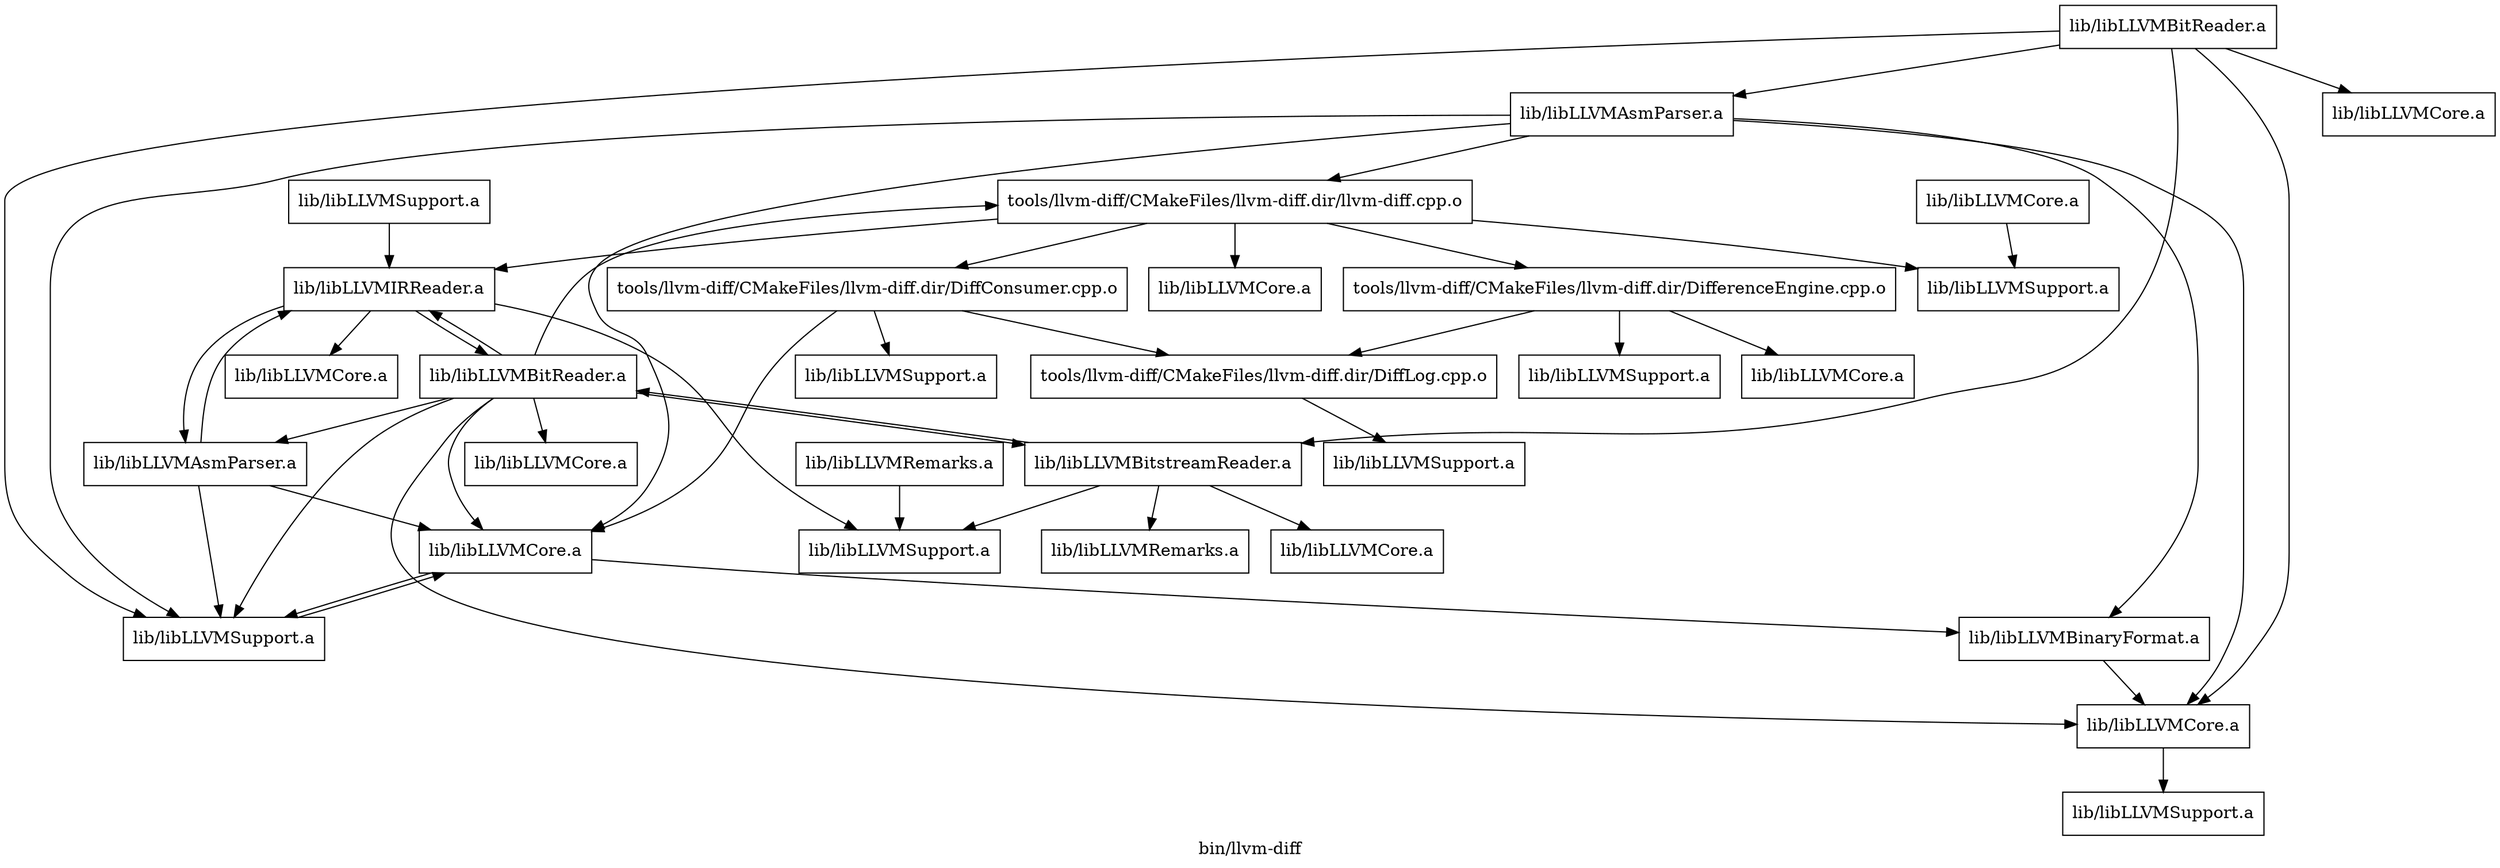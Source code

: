 digraph "bin/llvm-diff" {
	label="bin/llvm-diff";

	Node0x55d09eedd508 [shape=record,shape=record,label="{tools/llvm-diff/CMakeFiles/llvm-diff.dir/llvm-diff.cpp.o}"];
	Node0x55d09eedd508 -> Node0x55d09eeddf30;
	Node0x55d09eedd508 -> Node0x55d09eedb9d0;
	Node0x55d09eedd508 -> Node0x55d09eedbb70;
	Node0x55d09eedd508 -> Node0x55d09eed82f8;
	Node0x55d09eedd508 -> Node0x55d09eed8d20;
	Node0x55d09eeddf30 [shape=record,shape=record,label="{tools/llvm-diff/CMakeFiles/llvm-diff.dir/DiffConsumer.cpp.o}"];
	Node0x55d09eeddf30 -> Node0x55d09eedb010;
	Node0x55d09eeddf30 -> Node0x55d09eeda038;
	Node0x55d09eeddf30 -> Node0x55d09eeddab8;
	Node0x55d09eedb9d0 [shape=record,shape=record,label="{tools/llvm-diff/CMakeFiles/llvm-diff.dir/DifferenceEngine.cpp.o}"];
	Node0x55d09eedb9d0 -> Node0x55d09eedb010;
	Node0x55d09eedb9d0 -> Node0x55d09eed9cf8;
	Node0x55d09eedb9d0 -> Node0x55d09eed8568;
	Node0x55d09eedbb70 [shape=record,shape=record,label="{lib/libLLVMCore.a}"];
	Node0x55d09eed82f8 [shape=record,shape=record,label="{lib/libLLVMIRReader.a}"];
	Node0x55d09eed82f8 -> Node0x55d09eedaf40;
	Node0x55d09eed82f8 -> Node0x55d09eedd710;
	Node0x55d09eed82f8 -> Node0x55d09eed8910;
	Node0x55d09eed82f8 -> Node0x55d09eedb280;
	Node0x55d09eed8d20 [shape=record,shape=record,label="{lib/libLLVMSupport.a}"];
	Node0x55d09eedb010 [shape=record,shape=record,label="{tools/llvm-diff/CMakeFiles/llvm-diff.dir/DiffLog.cpp.o}"];
	Node0x55d09eedb010 -> Node0x55d09eedca10;
	Node0x55d09eeda038 [shape=record,shape=record,label="{lib/libLLVMCore.a}"];
	Node0x55d09eeda038 -> Node0x55d09eedb420;
	Node0x55d09eeda038 -> Node0x55d09eed8f90;
	Node0x55d09eeddab8 [shape=record,shape=record,label="{lib/libLLVMSupport.a}"];
	Node0x55d09eedca10 [shape=record,shape=record,label="{lib/libLLVMSupport.a}"];
	Node0x55d09eed9cf8 [shape=record,shape=record,label="{lib/libLLVMCore.a}"];
	Node0x55d09eed8568 [shape=record,shape=record,label="{lib/libLLVMSupport.a}"];
	Node0x55d09eedb420 [shape=record,shape=record,label="{lib/libLLVMSupport.a}"];
	Node0x55d09eedb420 -> Node0x55d09eeda038;
	Node0x55d09eed8f90 [shape=record,shape=record,label="{lib/libLLVMBinaryFormat.a}"];
	Node0x55d09eed8f90 -> Node0x55d09eedd368;
	Node0x55d09eedaf40 [shape=record,shape=record,label="{lib/libLLVMCore.a}"];
	Node0x55d09eedd710 [shape=record,shape=record,label="{lib/libLLVMSupport.a}"];
	Node0x55d09eed8910 [shape=record,shape=record,label="{lib/libLLVMAsmParser.a}"];
	Node0x55d09eed8910 -> Node0x55d09eeda038;
	Node0x55d09eed8910 -> Node0x55d09eed82f8;
	Node0x55d09eed8910 -> Node0x55d09eedb420;
	Node0x55d09eedb280 [shape=record,shape=record,label="{lib/libLLVMBitReader.a}"];
	Node0x55d09eedb280 -> Node0x55d09eedd508;
	Node0x55d09eedb280 -> Node0x55d09eeda038;
	Node0x55d09eedb280 -> Node0x55d09eed82f8;
	Node0x55d09eedb280 -> Node0x55d09eedb968;
	Node0x55d09eedb280 -> Node0x55d09eedb420;
	Node0x55d09eedb280 -> Node0x55d09eed8910;
	Node0x55d09eedb280 -> Node0x55d09eedd368;
	Node0x55d09eedb280 -> Node0x55d09eed7ee8;
	Node0x55d09eed8d88 [shape=record,shape=record,label="{lib/libLLVMCore.a}"];
	Node0x55d09eed8d88 -> Node0x55d09eed8d20;
	Node0x55d09eeda108 [shape=record,shape=record,label="{lib/libLLVMAsmParser.a}"];
	Node0x55d09eeda108 -> Node0x55d09eedd508;
	Node0x55d09eeda108 -> Node0x55d09eeda038;
	Node0x55d09eeda108 -> Node0x55d09eedb420;
	Node0x55d09eeda108 -> Node0x55d09eedd368;
	Node0x55d09eeda108 -> Node0x55d09eed8f90;
	Node0x55d09eedd368 [shape=record,shape=record,label="{lib/libLLVMCore.a}"];
	Node0x55d09eedd368 -> Node0x55d09eeda0a0;
	Node0x55d09eeda0a0 [shape=record,shape=record,label="{lib/libLLVMSupport.a}"];
	Node0x55d09eedb968 [shape=record,shape=record,label="{lib/libLLVMCore.a}"];
	Node0x55d09eed7ee8 [shape=record,shape=record,label="{lib/libLLVMBitstreamReader.a}"];
	Node0x55d09eed7ee8 -> Node0x55d09eedc600;
	Node0x55d09eed7ee8 -> Node0x55d09eedd710;
	Node0x55d09eed7ee8 -> Node0x55d09eedb280;
	Node0x55d09eed7ee8 -> Node0x55d09eedbbd8;
	Node0x55d09eedab98 [shape=record,shape=record,label="{lib/libLLVMSupport.a}"];
	Node0x55d09eedab98 -> Node0x55d09eed82f8;
	Node0x55d09eed9408 [shape=record,shape=record,label="{lib/libLLVMBitReader.a}"];
	Node0x55d09eed9408 -> Node0x55d09eedcef0;
	Node0x55d09eed9408 -> Node0x55d09eedb420;
	Node0x55d09eed9408 -> Node0x55d09eeda108;
	Node0x55d09eed9408 -> Node0x55d09eedd368;
	Node0x55d09eed9408 -> Node0x55d09eed7ee8;
	Node0x55d09eedcef0 [shape=record,shape=record,label="{lib/libLLVMCore.a}"];
	Node0x55d09eed78d0 [shape=record,shape=record,label="{lib/libLLVMRemarks.a}"];
	Node0x55d09eed78d0 -> Node0x55d09eedd710;
	Node0x55d09eedc600 [shape=record,shape=record,label="{lib/libLLVMCore.a}"];
	Node0x55d09eedbbd8 [shape=record,shape=record,label="{lib/libLLVMRemarks.a}"];
}
